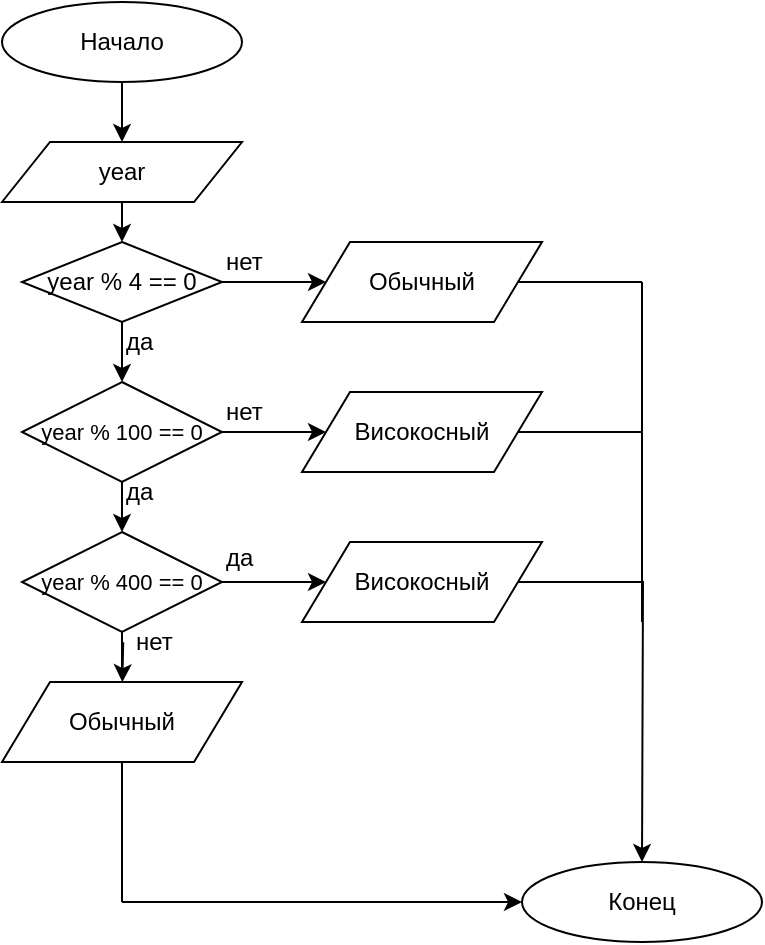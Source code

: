<mxfile version="11.3.1" type="google" pages="1"><diagram id="kC6BUJeErWl_QFcwh1hn" name="Page-1"><mxGraphModel dx="971" dy="516" grid="1" gridSize="10" guides="1" tooltips="1" connect="1" arrows="1" fold="1" page="1" pageScale="1" pageWidth="850" pageHeight="1100" math="0" shadow="0"><root><mxCell id="0"/><mxCell id="1" parent="0"/><mxCell id="W4b77cPEZf0HGRoUfU-o-59" style="edgeStyle=orthogonalEdgeStyle;rounded=0;orthogonalLoop=1;jettySize=auto;html=1;exitX=0.5;exitY=1;exitDx=0;exitDy=0;entryX=0.5;entryY=0;entryDx=0;entryDy=0;" edge="1" parent="1" source="W4b77cPEZf0HGRoUfU-o-1" target="W4b77cPEZf0HGRoUfU-o-4"><mxGeometry relative="1" as="geometry"/></mxCell><mxCell id="W4b77cPEZf0HGRoUfU-o-1" value="Начало" style="ellipse;whiteSpace=wrap;html=1;" vertex="1" parent="1"><mxGeometry x="360" y="10" width="120" height="40" as="geometry"/></mxCell><mxCell id="W4b77cPEZf0HGRoUfU-o-60" style="edgeStyle=orthogonalEdgeStyle;rounded=0;orthogonalLoop=1;jettySize=auto;html=1;exitX=0.5;exitY=1;exitDx=0;exitDy=0;entryX=0.5;entryY=0;entryDx=0;entryDy=0;" edge="1" parent="1" source="W4b77cPEZf0HGRoUfU-o-4" target="W4b77cPEZf0HGRoUfU-o-8"><mxGeometry relative="1" as="geometry"/></mxCell><mxCell id="W4b77cPEZf0HGRoUfU-o-4" value="year" style="shape=parallelogram;perimeter=parallelogramPerimeter;whiteSpace=wrap;html=1;" vertex="1" parent="1"><mxGeometry x="360" y="80" width="120" height="30" as="geometry"/></mxCell><mxCell id="W4b77cPEZf0HGRoUfU-o-12" value="" style="edgeStyle=orthogonalEdgeStyle;rounded=0;orthogonalLoop=1;jettySize=auto;html=1;" edge="1" parent="1" source="W4b77cPEZf0HGRoUfU-o-8" target="W4b77cPEZf0HGRoUfU-o-11"><mxGeometry relative="1" as="geometry"/></mxCell><mxCell id="W4b77cPEZf0HGRoUfU-o-16" value="" style="edgeStyle=orthogonalEdgeStyle;rounded=0;orthogonalLoop=1;jettySize=auto;html=1;entryX=0;entryY=0.5;entryDx=0;entryDy=0;" edge="1" parent="1" source="W4b77cPEZf0HGRoUfU-o-8" target="W4b77cPEZf0HGRoUfU-o-18"><mxGeometry relative="1" as="geometry"><mxPoint x="550" y="150" as="targetPoint"/></mxGeometry></mxCell><mxCell id="W4b77cPEZf0HGRoUfU-o-8" value="year % 4 == 0" style="rhombus;whiteSpace=wrap;html=1;" vertex="1" parent="1"><mxGeometry x="370" y="130" width="100" height="40" as="geometry"/></mxCell><mxCell id="W4b77cPEZf0HGRoUfU-o-14" value="" style="edgeStyle=orthogonalEdgeStyle;rounded=0;orthogonalLoop=1;jettySize=auto;html=1;" edge="1" parent="1" source="W4b77cPEZf0HGRoUfU-o-11" target="W4b77cPEZf0HGRoUfU-o-13"><mxGeometry relative="1" as="geometry"/></mxCell><mxCell id="W4b77cPEZf0HGRoUfU-o-20" value="" style="edgeStyle=orthogonalEdgeStyle;rounded=0;orthogonalLoop=1;jettySize=auto;html=1;entryX=0;entryY=0.5;entryDx=0;entryDy=0;" edge="1" parent="1" source="W4b77cPEZf0HGRoUfU-o-11" target="W4b77cPEZf0HGRoUfU-o-21"><mxGeometry relative="1" as="geometry"><mxPoint x="550" y="225" as="targetPoint"/></mxGeometry></mxCell><mxCell id="W4b77cPEZf0HGRoUfU-o-11" value="&lt;font style=&quot;font-size: 11px&quot;&gt;year % 100 == 0&lt;/font&gt;" style="rhombus;whiteSpace=wrap;html=1;" vertex="1" parent="1"><mxGeometry x="370" y="200" width="100" height="50" as="geometry"/></mxCell><mxCell id="W4b77cPEZf0HGRoUfU-o-23" value="" style="edgeStyle=orthogonalEdgeStyle;rounded=0;orthogonalLoop=1;jettySize=auto;html=1;entryX=0;entryY=0.5;entryDx=0;entryDy=0;" edge="1" parent="1" source="W4b77cPEZf0HGRoUfU-o-13" target="W4b77cPEZf0HGRoUfU-o-24"><mxGeometry relative="1" as="geometry"><mxPoint x="550" y="295" as="targetPoint"/></mxGeometry></mxCell><mxCell id="W4b77cPEZf0HGRoUfU-o-26" value="" style="edgeStyle=orthogonalEdgeStyle;rounded=0;orthogonalLoop=1;jettySize=auto;html=1;" edge="1" parent="1" source="W4b77cPEZf0HGRoUfU-o-13"><mxGeometry relative="1" as="geometry"><mxPoint x="420.143" y="350.071" as="targetPoint"/></mxGeometry></mxCell><mxCell id="W4b77cPEZf0HGRoUfU-o-13" value="&lt;font style=&quot;font-size: 11px&quot;&gt;year % 400 == 0&lt;/font&gt;" style="rhombus;whiteSpace=wrap;html=1;" vertex="1" parent="1"><mxGeometry x="370" y="275" width="100" height="50" as="geometry"/></mxCell><mxCell id="W4b77cPEZf0HGRoUfU-o-18" value="Обычный" style="shape=parallelogram;perimeter=parallelogramPerimeter;whiteSpace=wrap;html=1;" vertex="1" parent="1"><mxGeometry x="510" y="130" width="120" height="40" as="geometry"/></mxCell><mxCell id="W4b77cPEZf0HGRoUfU-o-21" value="Високосный" style="shape=parallelogram;perimeter=parallelogramPerimeter;whiteSpace=wrap;html=1;" vertex="1" parent="1"><mxGeometry x="510" y="205" width="120" height="40" as="geometry"/></mxCell><mxCell id="W4b77cPEZf0HGRoUfU-o-52" style="edgeStyle=orthogonalEdgeStyle;rounded=0;orthogonalLoop=1;jettySize=auto;html=1;exitX=1;exitY=0.5;exitDx=0;exitDy=0;" edge="1" parent="1" source="W4b77cPEZf0HGRoUfU-o-24"><mxGeometry relative="1" as="geometry"><mxPoint x="680" y="440" as="targetPoint"/></mxGeometry></mxCell><mxCell id="W4b77cPEZf0HGRoUfU-o-24" value="Високосный" style="shape=parallelogram;perimeter=parallelogramPerimeter;whiteSpace=wrap;html=1;" vertex="1" parent="1"><mxGeometry x="510" y="280" width="120" height="40" as="geometry"/></mxCell><mxCell id="W4b77cPEZf0HGRoUfU-o-27" value="Обычный" style="shape=parallelogram;perimeter=parallelogramPerimeter;whiteSpace=wrap;html=1;" vertex="1" parent="1"><mxGeometry x="360" y="350" width="120" height="40" as="geometry"/></mxCell><mxCell id="W4b77cPEZf0HGRoUfU-o-28" value="нет" style="text;html=1;resizable=0;points=[];autosize=1;align=left;verticalAlign=top;spacingTop=-4;" vertex="1" parent="1"><mxGeometry x="470" y="130" width="30" height="20" as="geometry"/></mxCell><mxCell id="W4b77cPEZf0HGRoUfU-o-29" value="нет" style="text;html=1;resizable=0;points=[];autosize=1;align=left;verticalAlign=top;spacingTop=-4;" vertex="1" parent="1"><mxGeometry x="470" y="205" width="30" height="20" as="geometry"/></mxCell><mxCell id="W4b77cPEZf0HGRoUfU-o-30" value="да" style="text;html=1;resizable=0;points=[];autosize=1;align=left;verticalAlign=top;spacingTop=-4;" vertex="1" parent="1"><mxGeometry x="470" y="277.5" width="30" height="20" as="geometry"/></mxCell><mxCell id="W4b77cPEZf0HGRoUfU-o-31" value="да" style="text;html=1;resizable=0;points=[];autosize=1;align=left;verticalAlign=top;spacingTop=-4;" vertex="1" parent="1"><mxGeometry x="420" y="245" width="30" height="20" as="geometry"/></mxCell><mxCell id="W4b77cPEZf0HGRoUfU-o-32" value="да" style="text;html=1;resizable=0;points=[];autosize=1;align=left;verticalAlign=top;spacingTop=-4;" vertex="1" parent="1"><mxGeometry x="420" y="170" width="30" height="20" as="geometry"/></mxCell><mxCell id="W4b77cPEZf0HGRoUfU-o-33" value="нет" style="text;html=1;resizable=0;points=[];autosize=1;align=left;verticalAlign=top;spacingTop=-4;" vertex="1" parent="1"><mxGeometry x="424.5" y="320" width="30" height="20" as="geometry"/></mxCell><mxCell id="W4b77cPEZf0HGRoUfU-o-42" value="" style="endArrow=none;html=1;entryX=0.5;entryY=1;entryDx=0;entryDy=0;" edge="1" parent="1" target="W4b77cPEZf0HGRoUfU-o-27"><mxGeometry width="50" height="50" relative="1" as="geometry"><mxPoint x="420" y="460" as="sourcePoint"/><mxPoint x="410" y="470" as="targetPoint"/></mxGeometry></mxCell><mxCell id="W4b77cPEZf0HGRoUfU-o-43" value="" style="endArrow=classic;html=1;entryX=0;entryY=0.5;entryDx=0;entryDy=0;" edge="1" parent="1" target="W4b77cPEZf0HGRoUfU-o-44"><mxGeometry width="50" height="50" relative="1" as="geometry"><mxPoint x="420" y="460" as="sourcePoint"/><mxPoint x="610" y="450" as="targetPoint"/></mxGeometry></mxCell><mxCell id="W4b77cPEZf0HGRoUfU-o-44" value="Конец" style="ellipse;whiteSpace=wrap;html=1;" vertex="1" parent="1"><mxGeometry x="620" y="440" width="120" height="40" as="geometry"/></mxCell><mxCell id="W4b77cPEZf0HGRoUfU-o-55" value="" style="endArrow=none;html=1;entryX=1;entryY=0.5;entryDx=0;entryDy=0;" edge="1" parent="1" target="W4b77cPEZf0HGRoUfU-o-18"><mxGeometry width="50" height="50" relative="1" as="geometry"><mxPoint x="680" y="150" as="sourcePoint"/><mxPoint x="680" y="155" as="targetPoint"/></mxGeometry></mxCell><mxCell id="W4b77cPEZf0HGRoUfU-o-56" value="" style="endArrow=none;html=1;" edge="1" parent="1"><mxGeometry width="50" height="50" relative="1" as="geometry"><mxPoint x="680" y="150" as="sourcePoint"/><mxPoint x="680" y="320" as="targetPoint"/></mxGeometry></mxCell><mxCell id="W4b77cPEZf0HGRoUfU-o-57" value="" style="endArrow=none;html=1;exitX=1;exitY=0.5;exitDx=0;exitDy=0;" edge="1" parent="1" source="W4b77cPEZf0HGRoUfU-o-21"><mxGeometry width="50" height="50" relative="1" as="geometry"><mxPoint x="360" y="550" as="sourcePoint"/><mxPoint x="680" y="225" as="targetPoint"/></mxGeometry></mxCell></root></mxGraphModel></diagram></mxfile>